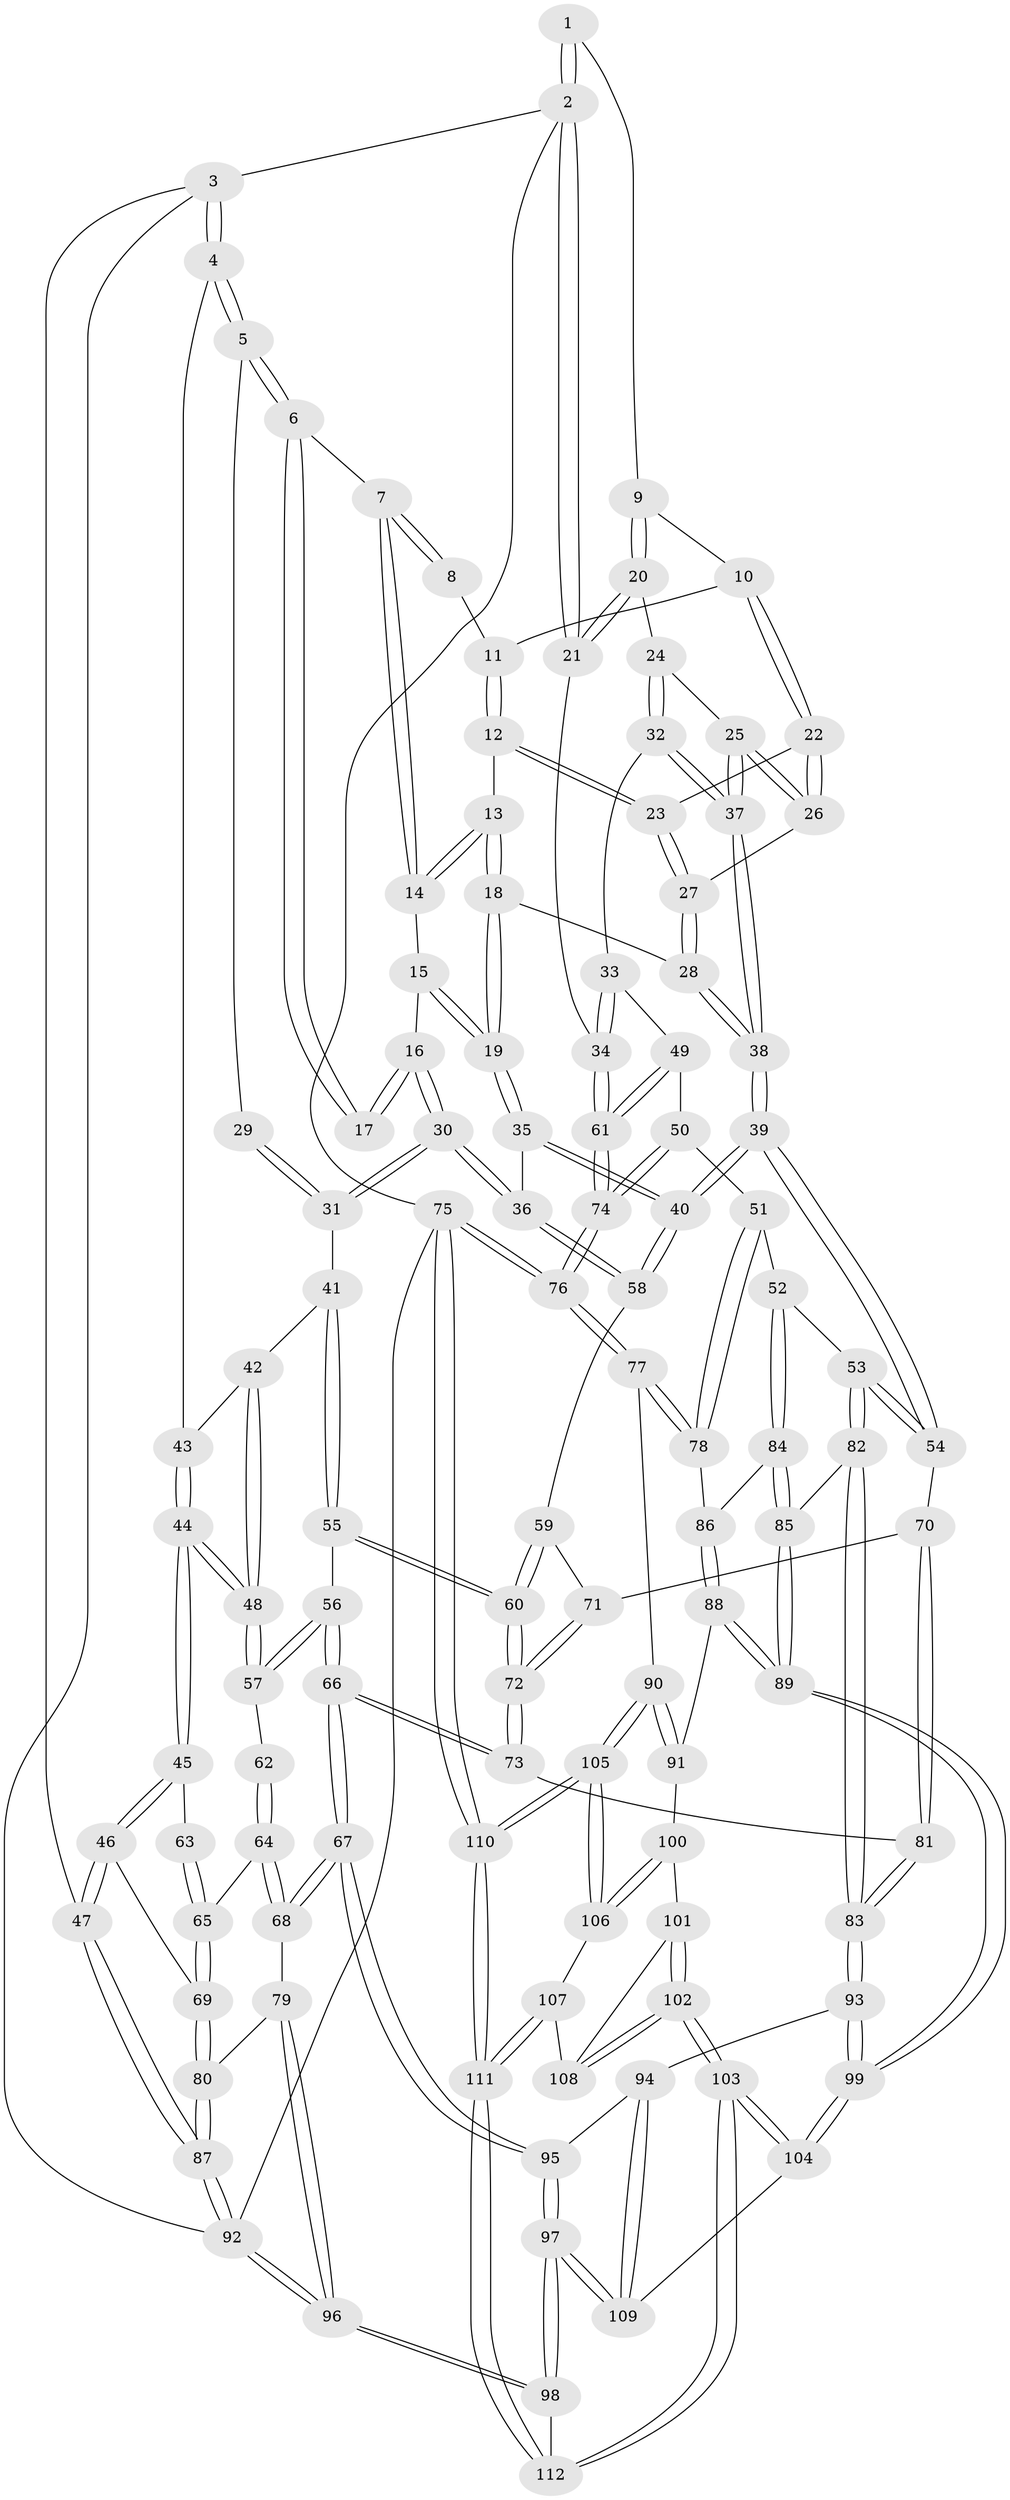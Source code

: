 // coarse degree distribution, {3: 0.14925373134328357, 6: 0.07462686567164178, 5: 0.3582089552238806, 4: 0.417910447761194}
// Generated by graph-tools (version 1.1) at 2025/52/02/27/25 19:52:40]
// undirected, 112 vertices, 277 edges
graph export_dot {
graph [start="1"]
  node [color=gray90,style=filled];
  1 [pos="+0.8038735222635086+0"];
  2 [pos="+1+0"];
  3 [pos="+0+0"];
  4 [pos="+0+0"];
  5 [pos="+0+0"];
  6 [pos="+0.2968336132566506+0"];
  7 [pos="+0.521837372992781+0"];
  8 [pos="+0.5780509496725269+0"];
  9 [pos="+0.8298333809001233+0.08525934690428484"];
  10 [pos="+0.8196349885481307+0.09004650465146338"];
  11 [pos="+0.6727775164871862+0"];
  12 [pos="+0.6911592241815135+0.12738556985310326"];
  13 [pos="+0.5877541387758058+0.11156203089233452"];
  14 [pos="+0.5398805811832211+0.05954186095547596"];
  15 [pos="+0.5027220619498166+0.10243211409732886"];
  16 [pos="+0.4523048211521201+0.15532782881656398"];
  17 [pos="+0.4469077661186081+0.15152635653220506"];
  18 [pos="+0.5724248464576134+0.24081978891362976"];
  19 [pos="+0.5702228901413323+0.24205874951031883"];
  20 [pos="+0.8707092757981589+0.10153518695929747"];
  21 [pos="+1+0"];
  22 [pos="+0.7937012955909423+0.10975493125168732"];
  23 [pos="+0.7030817572557746+0.13659591003588328"];
  24 [pos="+0.8803017469656111+0.16716330864020063"];
  25 [pos="+0.8011421757363499+0.2581976633608668"];
  26 [pos="+0.796513471864115+0.24935960273105617"];
  27 [pos="+0.6937421906641852+0.18967641963435633"];
  28 [pos="+0.6572099519305068+0.24482206699669598"];
  29 [pos="+0.28283306522868584+0.0865628975318821"];
  30 [pos="+0.454321353917765+0.3026998365230865"];
  31 [pos="+0.3676134792871412+0.30426337098536615"];
  32 [pos="+0.9520117936038552+0.3022180740996975"];
  33 [pos="+0.9739053975171447+0.30207282604025293"];
  34 [pos="+1+0.22859964336767677"];
  35 [pos="+0.4650666504128253+0.30658337370696365"];
  36 [pos="+0.4621256981801202+0.3069525564461541"];
  37 [pos="+0.8191372878617597+0.3557265809214101"];
  38 [pos="+0.7612027789311488+0.42216580101169043"];
  39 [pos="+0.7521886142434182+0.4480082313114762"];
  40 [pos="+0.7267211639065856+0.43791115852847484"];
  41 [pos="+0.3370977845379332+0.3188188131921939"];
  42 [pos="+0.2020212682182328+0.29376694661197217"];
  43 [pos="+0.14013430287550177+0.2719704215330676"];
  44 [pos="+0.11257403608233087+0.3473862886538344"];
  45 [pos="+0.058518742008214844+0.42849859816720465"];
  46 [pos="+0+0.4964706820946642"];
  47 [pos="+0+0.5015412872241737"];
  48 [pos="+0.22809965874636154+0.463999962148661"];
  49 [pos="+0.9658863665687445+0.4365625690289836"];
  50 [pos="+0.9417085138726159+0.5052837330300285"];
  51 [pos="+0.9108532294299887+0.5100837329693785"];
  52 [pos="+0.773429405584961+0.49550005044465206"];
  53 [pos="+0.7636823505838183+0.4823104414178722"];
  54 [pos="+0.7534882406581234+0.46354683843120076"];
  55 [pos="+0.3118963838052632+0.40389329079125386"];
  56 [pos="+0.2756137386266189+0.47976155511832685"];
  57 [pos="+0.22934425862029242+0.4661348485649232"];
  58 [pos="+0.4720261218305414+0.4434321111451827"];
  59 [pos="+0.4702038291647336+0.46481417346931064"];
  60 [pos="+0.453953550943211+0.5114452794270615"];
  61 [pos="+1+0.42334136818407"];
  62 [pos="+0.18338119899631738+0.48143078105130216"];
  63 [pos="+0.09122420242485019+0.44987150790698904"];
  64 [pos="+0.15255619649315152+0.5613488218886907"];
  65 [pos="+0.15087897736500855+0.5609123870584619"];
  66 [pos="+0.3399307564934599+0.6410171291623572"];
  67 [pos="+0.33915968291010284+0.6418298134400187"];
  68 [pos="+0.22885246050605748+0.639205661673811"];
  69 [pos="+0.042947621930245636+0.5711072115193784"];
  70 [pos="+0.7049097064129284+0.4826106964797278"];
  71 [pos="+0.6357017163454665+0.4905784750821226"];
  72 [pos="+0.44004269880613023+0.5747434038951196"];
  73 [pos="+0.42402069400395026+0.6156995677377805"];
  74 [pos="+1+0.5746607324811637"];
  75 [pos="+1+1"];
  76 [pos="+1+0.7059500969009511"];
  77 [pos="+1+0.7245660015726544"];
  78 [pos="+0.9614616555873421+0.6384446563703233"];
  79 [pos="+0.1177949840768086+0.6958840316080968"];
  80 [pos="+0.10362424538014382+0.6896051355123058"];
  81 [pos="+0.4961986913152618+0.6496550328174207"];
  82 [pos="+0.5661666902036303+0.6924855668768919"];
  83 [pos="+0.5433760538783494+0.6911458932927914"];
  84 [pos="+0.7831821653036525+0.5719352749317981"];
  85 [pos="+0.6550717148935409+0.7198972639760501"];
  86 [pos="+0.8142173988857112+0.6249263284688978"];
  87 [pos="+0+0.7706279898050695"];
  88 [pos="+0.8431699958728984+0.7611044336187279"];
  89 [pos="+0.7220557681253724+0.823198363728761"];
  90 [pos="+0.9650137930751626+0.7773342330598617"];
  91 [pos="+0.8870682097923792+0.7795323873801773"];
  92 [pos="+0+1"];
  93 [pos="+0.5367020005957096+0.7621163851019152"];
  94 [pos="+0.5062415292531285+0.8392367896102586"];
  95 [pos="+0.33368366278338263+0.6939114759497103"];
  96 [pos="+0.14459682723892367+1"];
  97 [pos="+0.24017137238854822+1"];
  98 [pos="+0.18289024354868774+1"];
  99 [pos="+0.6959690088646363+0.8906774090946261"];
  100 [pos="+0.8869458032144878+0.7805286453714809"];
  101 [pos="+0.8584541584403872+0.8765860071553458"];
  102 [pos="+0.8296928339640133+0.9280002697887578"];
  103 [pos="+0.7341040554134284+1"];
  104 [pos="+0.6937399247072816+0.9013474629473837"];
  105 [pos="+0.9571799743477393+0.9147729999255968"];
  106 [pos="+0.9039615389831609+0.900441140010652"];
  107 [pos="+0.8930576335281665+0.9125263921271918"];
  108 [pos="+0.8927491051661834+0.9124981017407763"];
  109 [pos="+0.4994449663174165+0.8876863965744337"];
  110 [pos="+1+1"];
  111 [pos="+1+1"];
  112 [pos="+0.7516909092603166+1"];
  1 -- 2;
  1 -- 2;
  1 -- 9;
  2 -- 3;
  2 -- 21;
  2 -- 21;
  2 -- 75;
  3 -- 4;
  3 -- 4;
  3 -- 47;
  3 -- 92;
  4 -- 5;
  4 -- 5;
  4 -- 43;
  5 -- 6;
  5 -- 6;
  5 -- 29;
  6 -- 7;
  6 -- 17;
  6 -- 17;
  7 -- 8;
  7 -- 8;
  7 -- 14;
  7 -- 14;
  8 -- 11;
  9 -- 10;
  9 -- 20;
  9 -- 20;
  10 -- 11;
  10 -- 22;
  10 -- 22;
  11 -- 12;
  11 -- 12;
  12 -- 13;
  12 -- 23;
  12 -- 23;
  13 -- 14;
  13 -- 14;
  13 -- 18;
  13 -- 18;
  14 -- 15;
  15 -- 16;
  15 -- 19;
  15 -- 19;
  16 -- 17;
  16 -- 17;
  16 -- 30;
  16 -- 30;
  18 -- 19;
  18 -- 19;
  18 -- 28;
  19 -- 35;
  19 -- 35;
  20 -- 21;
  20 -- 21;
  20 -- 24;
  21 -- 34;
  22 -- 23;
  22 -- 26;
  22 -- 26;
  23 -- 27;
  23 -- 27;
  24 -- 25;
  24 -- 32;
  24 -- 32;
  25 -- 26;
  25 -- 26;
  25 -- 37;
  25 -- 37;
  26 -- 27;
  27 -- 28;
  27 -- 28;
  28 -- 38;
  28 -- 38;
  29 -- 31;
  29 -- 31;
  30 -- 31;
  30 -- 31;
  30 -- 36;
  30 -- 36;
  31 -- 41;
  32 -- 33;
  32 -- 37;
  32 -- 37;
  33 -- 34;
  33 -- 34;
  33 -- 49;
  34 -- 61;
  34 -- 61;
  35 -- 36;
  35 -- 40;
  35 -- 40;
  36 -- 58;
  36 -- 58;
  37 -- 38;
  37 -- 38;
  38 -- 39;
  38 -- 39;
  39 -- 40;
  39 -- 40;
  39 -- 54;
  39 -- 54;
  40 -- 58;
  40 -- 58;
  41 -- 42;
  41 -- 55;
  41 -- 55;
  42 -- 43;
  42 -- 48;
  42 -- 48;
  43 -- 44;
  43 -- 44;
  44 -- 45;
  44 -- 45;
  44 -- 48;
  44 -- 48;
  45 -- 46;
  45 -- 46;
  45 -- 63;
  46 -- 47;
  46 -- 47;
  46 -- 69;
  47 -- 87;
  47 -- 87;
  48 -- 57;
  48 -- 57;
  49 -- 50;
  49 -- 61;
  49 -- 61;
  50 -- 51;
  50 -- 74;
  50 -- 74;
  51 -- 52;
  51 -- 78;
  51 -- 78;
  52 -- 53;
  52 -- 84;
  52 -- 84;
  53 -- 54;
  53 -- 54;
  53 -- 82;
  53 -- 82;
  54 -- 70;
  55 -- 56;
  55 -- 60;
  55 -- 60;
  56 -- 57;
  56 -- 57;
  56 -- 66;
  56 -- 66;
  57 -- 62;
  58 -- 59;
  59 -- 60;
  59 -- 60;
  59 -- 71;
  60 -- 72;
  60 -- 72;
  61 -- 74;
  61 -- 74;
  62 -- 64;
  62 -- 64;
  63 -- 65;
  63 -- 65;
  64 -- 65;
  64 -- 68;
  64 -- 68;
  65 -- 69;
  65 -- 69;
  66 -- 67;
  66 -- 67;
  66 -- 73;
  66 -- 73;
  67 -- 68;
  67 -- 68;
  67 -- 95;
  67 -- 95;
  68 -- 79;
  69 -- 80;
  69 -- 80;
  70 -- 71;
  70 -- 81;
  70 -- 81;
  71 -- 72;
  71 -- 72;
  72 -- 73;
  72 -- 73;
  73 -- 81;
  74 -- 76;
  74 -- 76;
  75 -- 76;
  75 -- 76;
  75 -- 110;
  75 -- 110;
  75 -- 92;
  76 -- 77;
  76 -- 77;
  77 -- 78;
  77 -- 78;
  77 -- 90;
  78 -- 86;
  79 -- 80;
  79 -- 96;
  79 -- 96;
  80 -- 87;
  80 -- 87;
  81 -- 83;
  81 -- 83;
  82 -- 83;
  82 -- 83;
  82 -- 85;
  83 -- 93;
  83 -- 93;
  84 -- 85;
  84 -- 85;
  84 -- 86;
  85 -- 89;
  85 -- 89;
  86 -- 88;
  86 -- 88;
  87 -- 92;
  87 -- 92;
  88 -- 89;
  88 -- 89;
  88 -- 91;
  89 -- 99;
  89 -- 99;
  90 -- 91;
  90 -- 91;
  90 -- 105;
  90 -- 105;
  91 -- 100;
  92 -- 96;
  92 -- 96;
  93 -- 94;
  93 -- 99;
  93 -- 99;
  94 -- 95;
  94 -- 109;
  94 -- 109;
  95 -- 97;
  95 -- 97;
  96 -- 98;
  96 -- 98;
  97 -- 98;
  97 -- 98;
  97 -- 109;
  97 -- 109;
  98 -- 112;
  99 -- 104;
  99 -- 104;
  100 -- 101;
  100 -- 106;
  100 -- 106;
  101 -- 102;
  101 -- 102;
  101 -- 108;
  102 -- 103;
  102 -- 103;
  102 -- 108;
  102 -- 108;
  103 -- 104;
  103 -- 104;
  103 -- 112;
  103 -- 112;
  104 -- 109;
  105 -- 106;
  105 -- 106;
  105 -- 110;
  105 -- 110;
  106 -- 107;
  107 -- 108;
  107 -- 111;
  107 -- 111;
  110 -- 111;
  110 -- 111;
  111 -- 112;
  111 -- 112;
}
